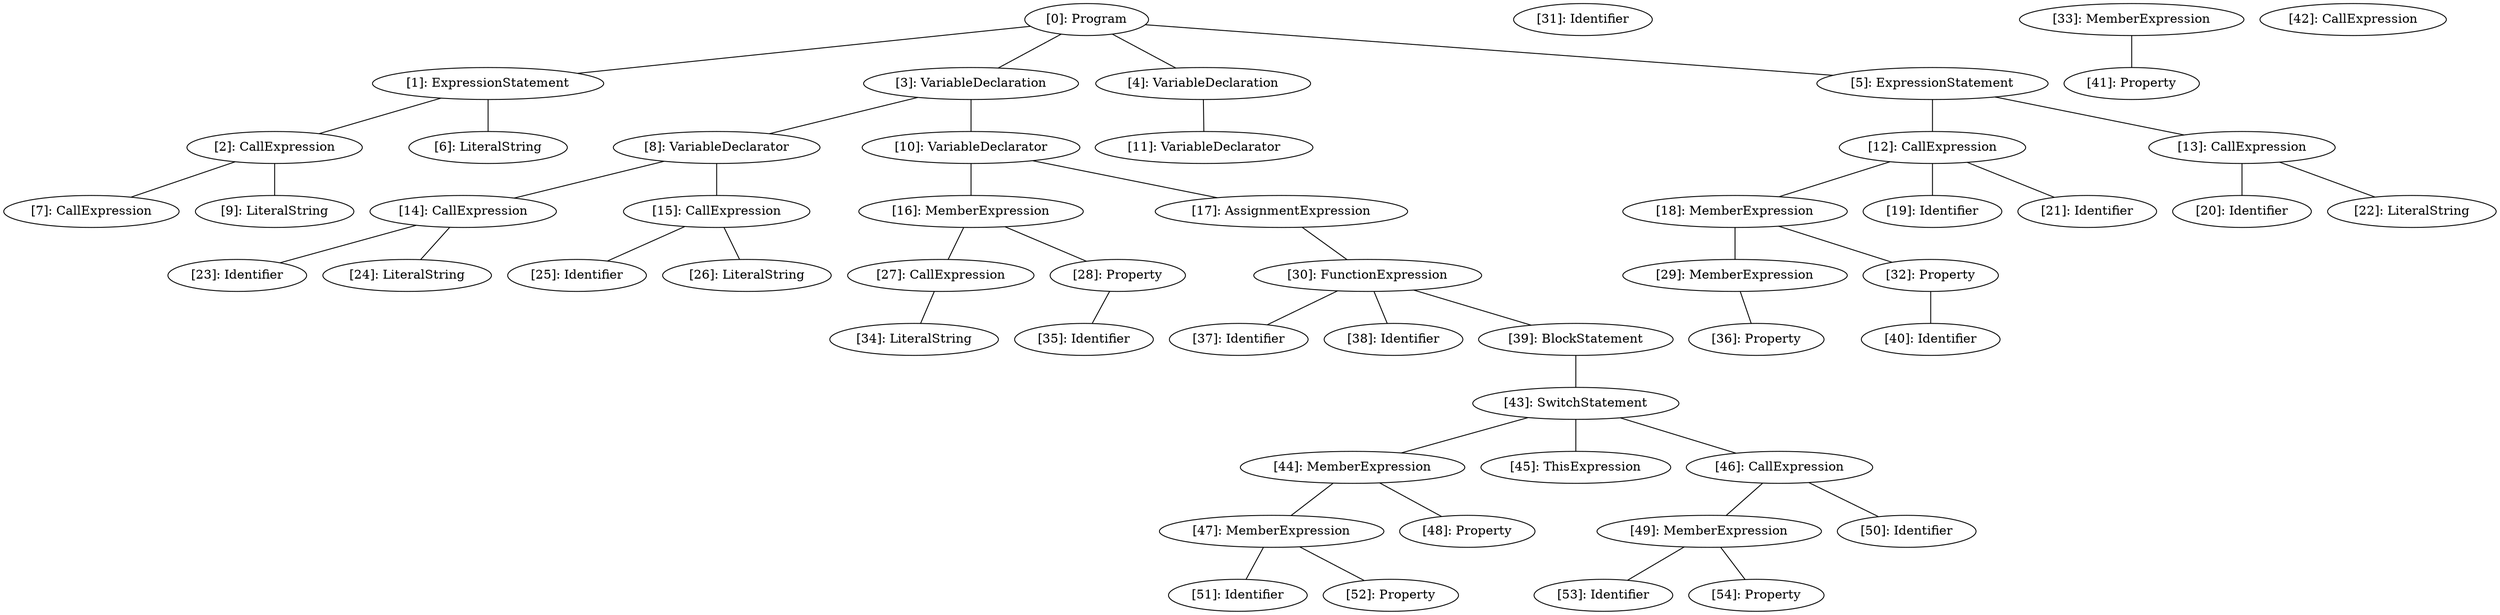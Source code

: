 // Result
graph {
	0 [label="[0]: Program"]
	1 [label="[1]: ExpressionStatement"]
	2 [label="[2]: CallExpression"]
	3 [label="[3]: VariableDeclaration"]
	4 [label="[4]: VariableDeclaration"]
	5 [label="[5]: ExpressionStatement"]
	6 [label="[6]: LiteralString"]
	7 [label="[7]: CallExpression"]
	8 [label="[8]: VariableDeclarator"]
	9 [label="[9]: LiteralString"]
	10 [label="[10]: VariableDeclarator"]
	11 [label="[11]: VariableDeclarator"]
	12 [label="[12]: CallExpression"]
	13 [label="[13]: CallExpression"]
	14 [label="[14]: CallExpression"]
	15 [label="[15]: CallExpression"]
	16 [label="[16]: MemberExpression"]
	17 [label="[17]: AssignmentExpression"]
	18 [label="[18]: MemberExpression"]
	19 [label="[19]: Identifier"]
	20 [label="[20]: Identifier"]
	21 [label="[21]: Identifier"]
	22 [label="[22]: LiteralString"]
	23 [label="[23]: Identifier"]
	24 [label="[24]: LiteralString"]
	25 [label="[25]: Identifier"]
	26 [label="[26]: LiteralString"]
	27 [label="[27]: CallExpression"]
	28 [label="[28]: Property"]
	29 [label="[29]: MemberExpression"]
	30 [label="[30]: FunctionExpression"]
	31 [label="[31]: Identifier"]
	32 [label="[32]: Property"]
	33 [label="[33]: MemberExpression"]
	34 [label="[34]: LiteralString"]
	35 [label="[35]: Identifier"]
	36 [label="[36]: Property"]
	37 [label="[37]: Identifier"]
	38 [label="[38]: Identifier"]
	39 [label="[39]: BlockStatement"]
	40 [label="[40]: Identifier"]
	41 [label="[41]: Property"]
	42 [label="[42]: CallExpression"]
	43 [label="[43]: SwitchStatement"]
	44 [label="[44]: MemberExpression"]
	45 [label="[45]: ThisExpression"]
	46 [label="[46]: CallExpression"]
	47 [label="[47]: MemberExpression"]
	48 [label="[48]: Property"]
	49 [label="[49]: MemberExpression"]
	50 [label="[50]: Identifier"]
	51 [label="[51]: Identifier"]
	52 [label="[52]: Property"]
	53 [label="[53]: Identifier"]
	54 [label="[54]: Property"]
	0 -- 1
	0 -- 3
	0 -- 4
	0 -- 5
	1 -- 2
	1 -- 6
	2 -- 7
	2 -- 9
	3 -- 8
	3 -- 10
	4 -- 11
	5 -- 12
	5 -- 13
	8 -- 14
	8 -- 15
	10 -- 16
	10 -- 17
	12 -- 18
	12 -- 19
	12 -- 21
	13 -- 20
	13 -- 22
	14 -- 23
	14 -- 24
	15 -- 25
	15 -- 26
	16 -- 27
	16 -- 28
	17 -- 30
	18 -- 29
	18 -- 32
	27 -- 34
	28 -- 35
	29 -- 36
	30 -- 37
	30 -- 38
	30 -- 39
	32 -- 40
	33 -- 41
	39 -- 43
	43 -- 44
	43 -- 45
	43 -- 46
	44 -- 47
	44 -- 48
	46 -- 49
	46 -- 50
	47 -- 51
	47 -- 52
	49 -- 53
	49 -- 54
}
